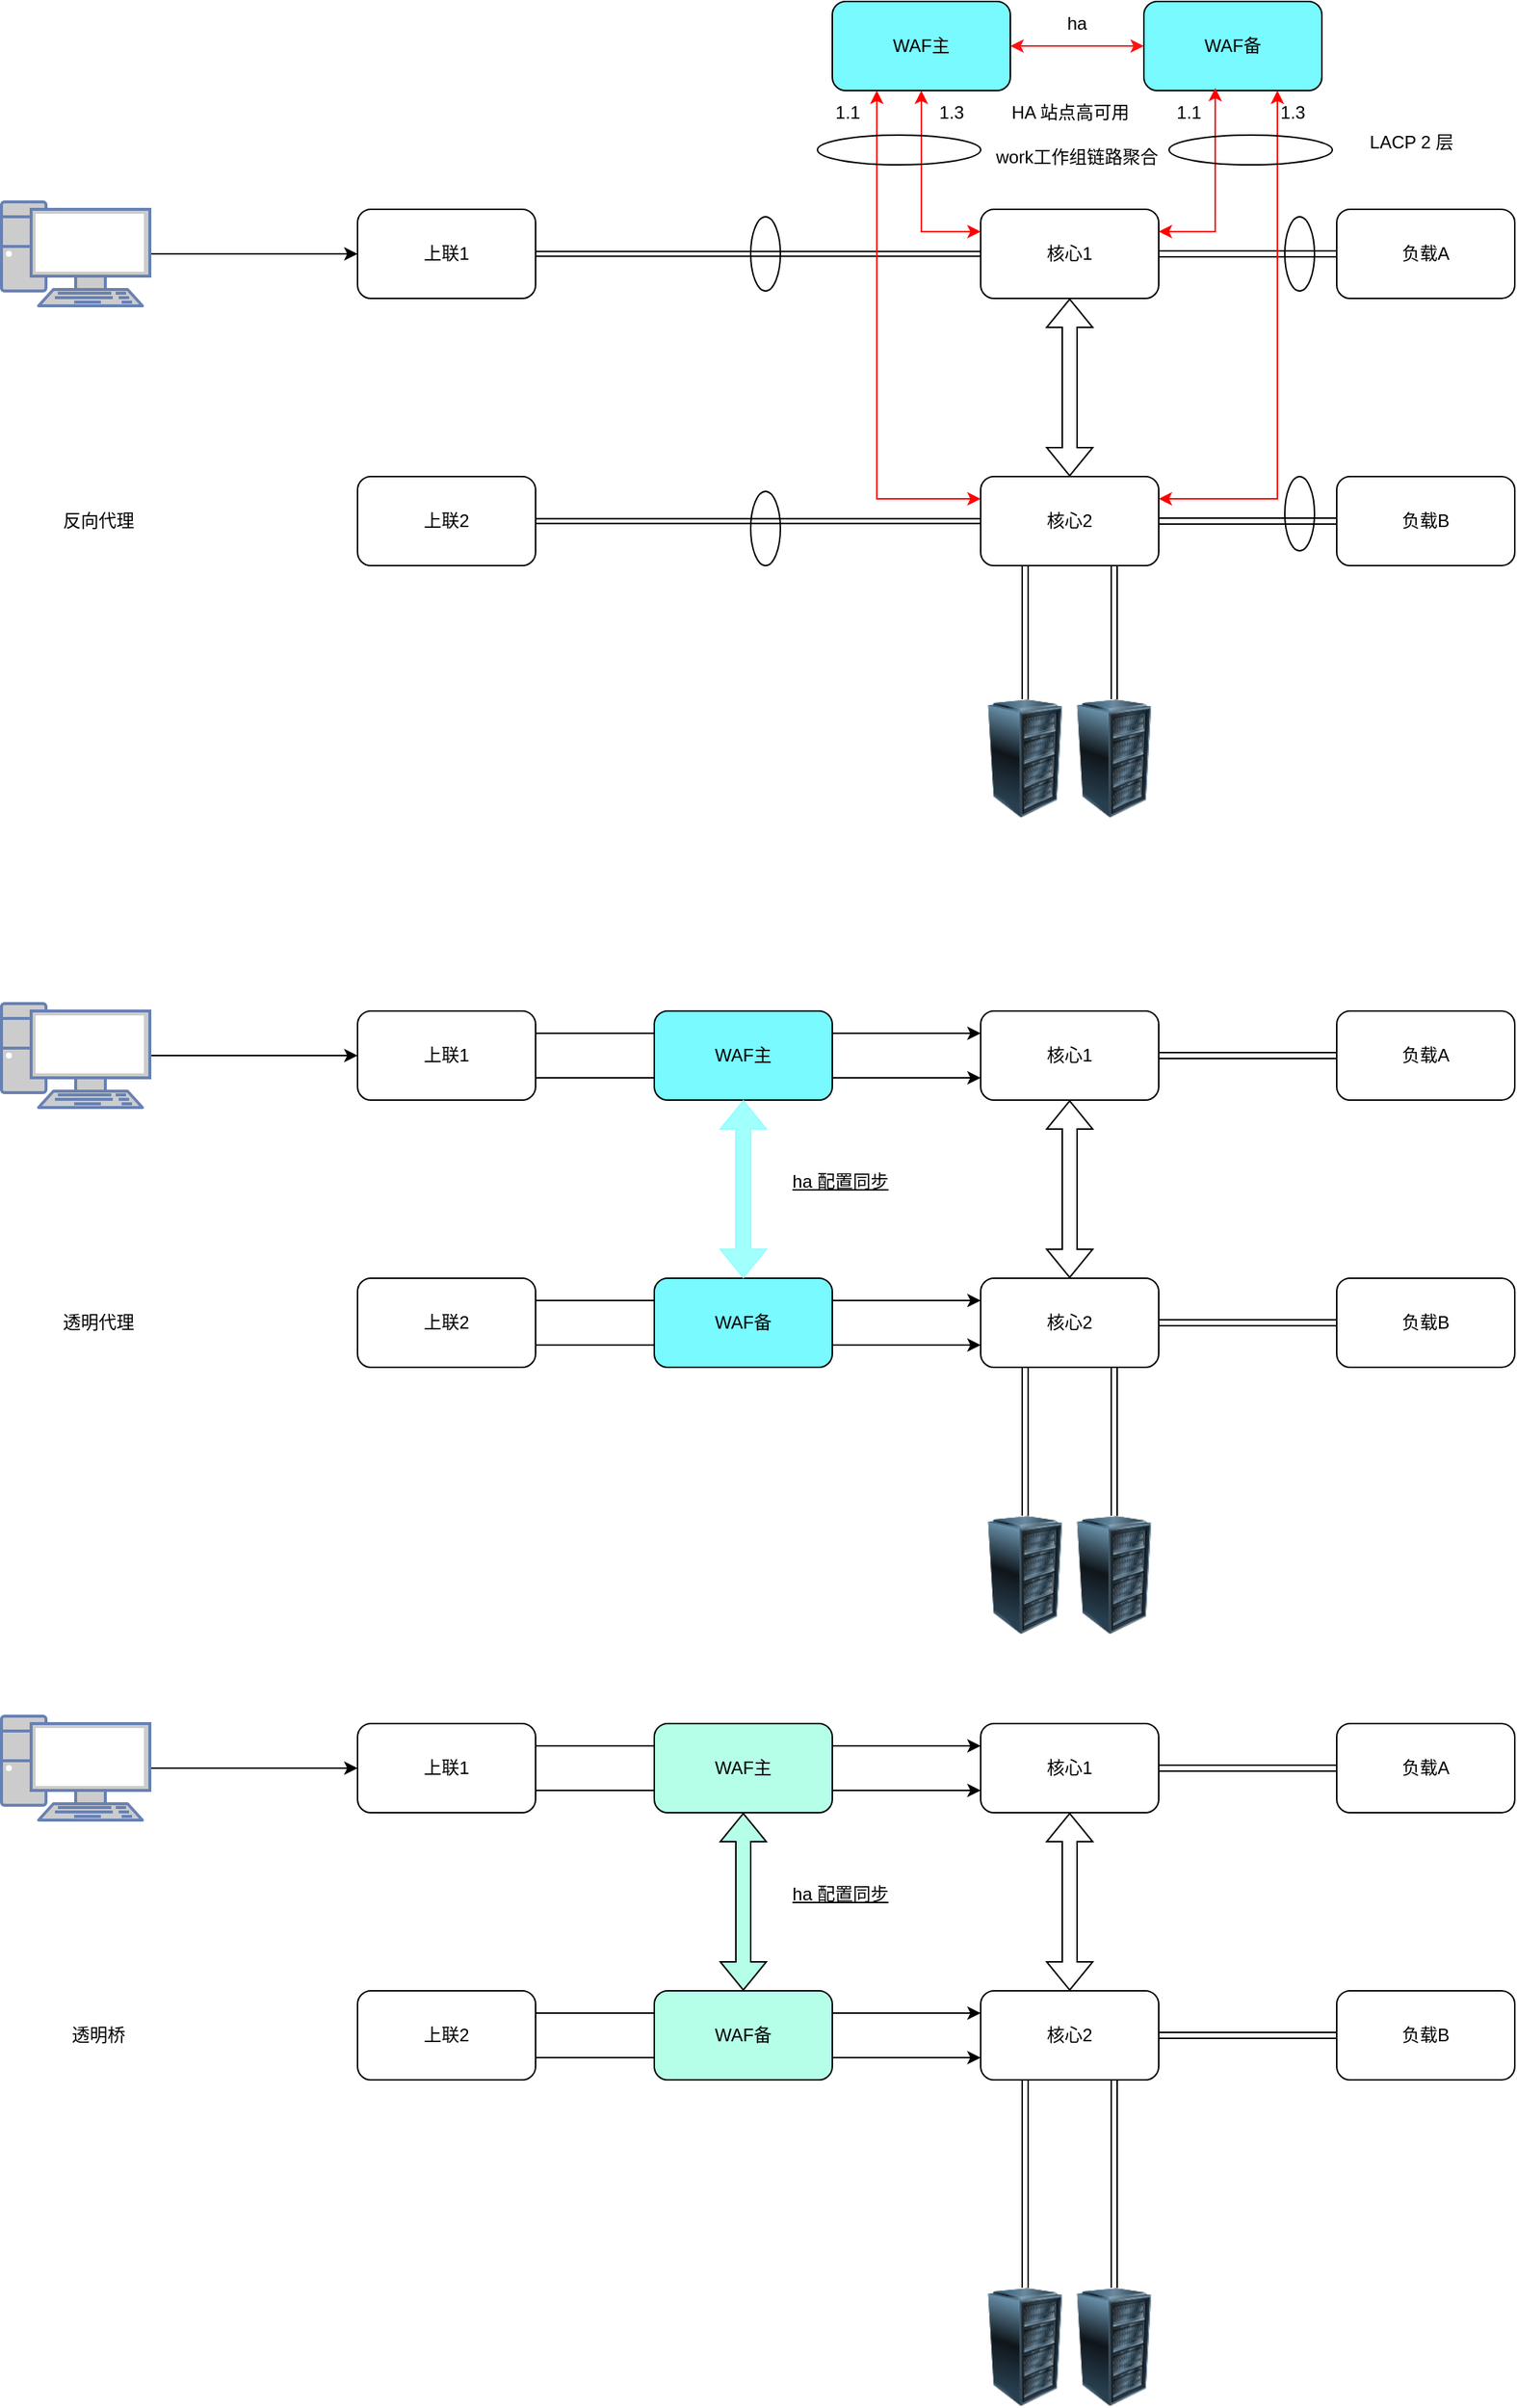 <mxfile version="24.9.1">
  <diagram name="第 1 页" id="_Z2FCsOnR3r-TF4Zi8PW">
    <mxGraphModel dx="2922" dy="1406" grid="1" gridSize="10" guides="1" tooltips="1" connect="1" arrows="1" fold="1" page="1" pageScale="1" pageWidth="827" pageHeight="1169" math="0" shadow="0">
      <root>
        <mxCell id="0" />
        <mxCell id="1" parent="0" />
        <mxCell id="7UqYAymLV8VOy74LcbG4-1" value="核心1" style="rounded=1;whiteSpace=wrap;html=1;" parent="1" vertex="1">
          <mxGeometry x="700" y="720" width="120" height="60" as="geometry" />
        </mxCell>
        <mxCell id="7UqYAymLV8VOy74LcbG4-2" value="核心2" style="rounded=1;whiteSpace=wrap;html=1;" parent="1" vertex="1">
          <mxGeometry x="700" y="900" width="120" height="60" as="geometry" />
        </mxCell>
        <mxCell id="7UqYAymLV8VOy74LcbG4-3" value="负载A" style="rounded=1;whiteSpace=wrap;html=1;" parent="1" vertex="1">
          <mxGeometry x="940" y="720" width="120" height="60" as="geometry" />
        </mxCell>
        <mxCell id="7UqYAymLV8VOy74LcbG4-4" value="负载B" style="rounded=1;whiteSpace=wrap;html=1;" parent="1" vertex="1">
          <mxGeometry x="940" y="900" width="120" height="60" as="geometry" />
        </mxCell>
        <mxCell id="7UqYAymLV8VOy74LcbG4-5" style="edgeStyle=orthogonalEdgeStyle;rounded=0;orthogonalLoop=1;jettySize=auto;html=1;exitX=1;exitY=0.5;exitDx=0;exitDy=0;exitPerimeter=0;entryX=0;entryY=0.5;entryDx=0;entryDy=0;" parent="1" source="7UqYAymLV8VOy74LcbG4-6" target="7UqYAymLV8VOy74LcbG4-9" edge="1">
          <mxGeometry relative="1" as="geometry">
            <mxPoint x="270" y="750" as="targetPoint" />
          </mxGeometry>
        </mxCell>
        <mxCell id="7UqYAymLV8VOy74LcbG4-6" value="" style="fontColor=#0066CC;verticalAlign=top;verticalLabelPosition=bottom;labelPosition=center;align=center;html=1;outlineConnect=0;fillColor=#CCCCCC;strokeColor=#6881B3;gradientColor=none;gradientDirection=north;strokeWidth=2;shape=mxgraph.networks.pc;" parent="1" vertex="1">
          <mxGeometry x="40" y="715" width="100" height="70" as="geometry" />
        </mxCell>
        <mxCell id="7UqYAymLV8VOy74LcbG4-7" style="edgeStyle=orthogonalEdgeStyle;rounded=0;orthogonalLoop=1;jettySize=auto;html=1;exitX=1;exitY=0.25;exitDx=0;exitDy=0;entryX=0;entryY=0.25;entryDx=0;entryDy=0;" parent="1" source="7UqYAymLV8VOy74LcbG4-9" target="7UqYAymLV8VOy74LcbG4-1" edge="1">
          <mxGeometry relative="1" as="geometry" />
        </mxCell>
        <mxCell id="7UqYAymLV8VOy74LcbG4-8" style="edgeStyle=orthogonalEdgeStyle;rounded=0;orthogonalLoop=1;jettySize=auto;html=1;exitX=1;exitY=0.75;exitDx=0;exitDy=0;entryX=0;entryY=0.75;entryDx=0;entryDy=0;" parent="1" source="7UqYAymLV8VOy74LcbG4-9" target="7UqYAymLV8VOy74LcbG4-1" edge="1">
          <mxGeometry relative="1" as="geometry" />
        </mxCell>
        <mxCell id="7UqYAymLV8VOy74LcbG4-9" value="上联1" style="rounded=1;whiteSpace=wrap;html=1;" parent="1" vertex="1">
          <mxGeometry x="280" y="720" width="120" height="60" as="geometry" />
        </mxCell>
        <mxCell id="7UqYAymLV8VOy74LcbG4-10" style="edgeStyle=orthogonalEdgeStyle;rounded=0;orthogonalLoop=1;jettySize=auto;html=1;exitX=1;exitY=0.25;exitDx=0;exitDy=0;entryX=0;entryY=0.25;entryDx=0;entryDy=0;" parent="1" source="7UqYAymLV8VOy74LcbG4-12" target="7UqYAymLV8VOy74LcbG4-2" edge="1">
          <mxGeometry relative="1" as="geometry" />
        </mxCell>
        <mxCell id="7UqYAymLV8VOy74LcbG4-11" style="edgeStyle=orthogonalEdgeStyle;rounded=0;orthogonalLoop=1;jettySize=auto;html=1;exitX=1;exitY=0.75;exitDx=0;exitDy=0;entryX=0;entryY=0.75;entryDx=0;entryDy=0;" parent="1" source="7UqYAymLV8VOy74LcbG4-12" target="7UqYAymLV8VOy74LcbG4-2" edge="1">
          <mxGeometry relative="1" as="geometry" />
        </mxCell>
        <mxCell id="7UqYAymLV8VOy74LcbG4-12" value="上联2" style="rounded=1;whiteSpace=wrap;html=1;" parent="1" vertex="1">
          <mxGeometry x="280" y="900" width="120" height="60" as="geometry" />
        </mxCell>
        <mxCell id="7UqYAymLV8VOy74LcbG4-13" value="" style="shape=flexArrow;endArrow=classic;startArrow=classic;html=1;rounded=0;entryX=0.5;entryY=1;entryDx=0;entryDy=0;exitX=0.5;exitY=0;exitDx=0;exitDy=0;" parent="1" source="7UqYAymLV8VOy74LcbG4-2" target="7UqYAymLV8VOy74LcbG4-1" edge="1">
          <mxGeometry width="100" height="100" relative="1" as="geometry">
            <mxPoint x="1020" y="760" as="sourcePoint" />
            <mxPoint x="1120" y="660" as="targetPoint" />
          </mxGeometry>
        </mxCell>
        <mxCell id="7UqYAymLV8VOy74LcbG4-14" value="WAF主" style="rounded=1;whiteSpace=wrap;html=1;strokeColor=default;fillColor=#78FAFF;" parent="1" vertex="1">
          <mxGeometry x="480" y="720" width="120" height="60" as="geometry" />
        </mxCell>
        <mxCell id="7UqYAymLV8VOy74LcbG4-15" value="WAF备" style="rounded=1;whiteSpace=wrap;html=1;strokeColor=default;fillColor=#78FAFF;" parent="1" vertex="1">
          <mxGeometry x="480" y="900" width="120" height="60" as="geometry" />
        </mxCell>
        <mxCell id="7UqYAymLV8VOy74LcbG4-16" value="透明代理" style="text;html=1;align=center;verticalAlign=middle;resizable=0;points=[];autosize=1;strokeColor=none;fillColor=none;" parent="1" vertex="1">
          <mxGeometry x="70" y="915" width="70" height="30" as="geometry" />
        </mxCell>
        <mxCell id="7UqYAymLV8VOy74LcbG4-17" value="核心1" style="rounded=1;whiteSpace=wrap;html=1;" parent="1" vertex="1">
          <mxGeometry x="700" y="1200" width="120" height="60" as="geometry" />
        </mxCell>
        <mxCell id="7UqYAymLV8VOy74LcbG4-18" value="核心2" style="rounded=1;whiteSpace=wrap;html=1;" parent="1" vertex="1">
          <mxGeometry x="700" y="1380" width="120" height="60" as="geometry" />
        </mxCell>
        <mxCell id="7UqYAymLV8VOy74LcbG4-19" value="负载A" style="rounded=1;whiteSpace=wrap;html=1;" parent="1" vertex="1">
          <mxGeometry x="940" y="1200" width="120" height="60" as="geometry" />
        </mxCell>
        <mxCell id="7UqYAymLV8VOy74LcbG4-20" value="负载B" style="rounded=1;whiteSpace=wrap;html=1;" parent="1" vertex="1">
          <mxGeometry x="940" y="1380" width="120" height="60" as="geometry" />
        </mxCell>
        <mxCell id="7UqYAymLV8VOy74LcbG4-21" style="edgeStyle=orthogonalEdgeStyle;rounded=0;orthogonalLoop=1;jettySize=auto;html=1;exitX=1;exitY=0.5;exitDx=0;exitDy=0;exitPerimeter=0;entryX=0;entryY=0.5;entryDx=0;entryDy=0;" parent="1" source="7UqYAymLV8VOy74LcbG4-22" target="7UqYAymLV8VOy74LcbG4-25" edge="1">
          <mxGeometry relative="1" as="geometry">
            <mxPoint x="270" y="1230" as="targetPoint" />
          </mxGeometry>
        </mxCell>
        <mxCell id="7UqYAymLV8VOy74LcbG4-22" value="" style="fontColor=#0066CC;verticalAlign=top;verticalLabelPosition=bottom;labelPosition=center;align=center;html=1;outlineConnect=0;fillColor=#CCCCCC;strokeColor=#6881B3;gradientColor=none;gradientDirection=north;strokeWidth=2;shape=mxgraph.networks.pc;" parent="1" vertex="1">
          <mxGeometry x="40" y="1195" width="100" height="70" as="geometry" />
        </mxCell>
        <mxCell id="7UqYAymLV8VOy74LcbG4-23" style="edgeStyle=orthogonalEdgeStyle;rounded=0;orthogonalLoop=1;jettySize=auto;html=1;exitX=1;exitY=0.25;exitDx=0;exitDy=0;entryX=0;entryY=0.25;entryDx=0;entryDy=0;" parent="1" source="7UqYAymLV8VOy74LcbG4-25" target="7UqYAymLV8VOy74LcbG4-17" edge="1">
          <mxGeometry relative="1" as="geometry" />
        </mxCell>
        <mxCell id="7UqYAymLV8VOy74LcbG4-24" style="edgeStyle=orthogonalEdgeStyle;rounded=0;orthogonalLoop=1;jettySize=auto;html=1;exitX=1;exitY=0.75;exitDx=0;exitDy=0;entryX=0;entryY=0.75;entryDx=0;entryDy=0;" parent="1" source="7UqYAymLV8VOy74LcbG4-25" target="7UqYAymLV8VOy74LcbG4-17" edge="1">
          <mxGeometry relative="1" as="geometry" />
        </mxCell>
        <mxCell id="7UqYAymLV8VOy74LcbG4-25" value="上联1" style="rounded=1;whiteSpace=wrap;html=1;" parent="1" vertex="1">
          <mxGeometry x="280" y="1200" width="120" height="60" as="geometry" />
        </mxCell>
        <mxCell id="7UqYAymLV8VOy74LcbG4-26" style="edgeStyle=orthogonalEdgeStyle;rounded=0;orthogonalLoop=1;jettySize=auto;html=1;exitX=1;exitY=0.25;exitDx=0;exitDy=0;entryX=0;entryY=0.25;entryDx=0;entryDy=0;" parent="1" source="7UqYAymLV8VOy74LcbG4-28" target="7UqYAymLV8VOy74LcbG4-18" edge="1">
          <mxGeometry relative="1" as="geometry" />
        </mxCell>
        <mxCell id="7UqYAymLV8VOy74LcbG4-27" style="edgeStyle=orthogonalEdgeStyle;rounded=0;orthogonalLoop=1;jettySize=auto;html=1;exitX=1;exitY=0.75;exitDx=0;exitDy=0;entryX=0;entryY=0.75;entryDx=0;entryDy=0;" parent="1" source="7UqYAymLV8VOy74LcbG4-28" target="7UqYAymLV8VOy74LcbG4-18" edge="1">
          <mxGeometry relative="1" as="geometry" />
        </mxCell>
        <mxCell id="7UqYAymLV8VOy74LcbG4-28" value="上联2" style="rounded=1;whiteSpace=wrap;html=1;" parent="1" vertex="1">
          <mxGeometry x="280" y="1380" width="120" height="60" as="geometry" />
        </mxCell>
        <mxCell id="7UqYAymLV8VOy74LcbG4-29" value="" style="shape=flexArrow;endArrow=classic;startArrow=classic;html=1;rounded=0;entryX=0.5;entryY=1;entryDx=0;entryDy=0;exitX=0.5;exitY=0;exitDx=0;exitDy=0;" parent="1" source="7UqYAymLV8VOy74LcbG4-18" target="7UqYAymLV8VOy74LcbG4-17" edge="1">
          <mxGeometry width="100" height="100" relative="1" as="geometry">
            <mxPoint x="1020" y="1240" as="sourcePoint" />
            <mxPoint x="1120" y="1140" as="targetPoint" />
          </mxGeometry>
        </mxCell>
        <mxCell id="7UqYAymLV8VOy74LcbG4-30" value="WAF主" style="rounded=1;whiteSpace=wrap;html=1;fillColor=#B5FFE9;" parent="1" vertex="1">
          <mxGeometry x="480" y="1200" width="120" height="60" as="geometry" />
        </mxCell>
        <mxCell id="7UqYAymLV8VOy74LcbG4-31" value="WAF备" style="rounded=1;whiteSpace=wrap;html=1;fillColor=#B5FFE9;" parent="1" vertex="1">
          <mxGeometry x="480" y="1380" width="120" height="60" as="geometry" />
        </mxCell>
        <mxCell id="7UqYAymLV8VOy74LcbG4-32" value="" style="shape=flexArrow;endArrow=classic;startArrow=classic;html=1;rounded=0;entryX=0.5;entryY=1;entryDx=0;entryDy=0;exitX=0.5;exitY=0;exitDx=0;exitDy=0;fillColor=#B5FFE9;" parent="1" source="7UqYAymLV8VOy74LcbG4-31" target="7UqYAymLV8VOy74LcbG4-30" edge="1">
          <mxGeometry width="100" height="100" relative="1" as="geometry">
            <mxPoint x="650" y="1420" as="sourcePoint" />
            <mxPoint x="750" y="1320" as="targetPoint" />
          </mxGeometry>
        </mxCell>
        <mxCell id="7UqYAymLV8VOy74LcbG4-33" value="透明桥" style="text;html=1;align=center;verticalAlign=middle;resizable=0;points=[];autosize=1;strokeColor=none;fillColor=none;" parent="1" vertex="1">
          <mxGeometry x="75" y="1395" width="60" height="30" as="geometry" />
        </mxCell>
        <mxCell id="7UqYAymLV8VOy74LcbG4-34" value="核心1" style="rounded=1;whiteSpace=wrap;html=1;" parent="1" vertex="1">
          <mxGeometry x="700" y="180" width="120" height="60" as="geometry" />
        </mxCell>
        <mxCell id="7UqYAymLV8VOy74LcbG4-35" value="核心2" style="rounded=1;whiteSpace=wrap;html=1;" parent="1" vertex="1">
          <mxGeometry x="700" y="360" width="120" height="60" as="geometry" />
        </mxCell>
        <mxCell id="7UqYAymLV8VOy74LcbG4-36" value="负载A" style="rounded=1;whiteSpace=wrap;html=1;" parent="1" vertex="1">
          <mxGeometry x="940" y="180" width="120" height="60" as="geometry" />
        </mxCell>
        <mxCell id="7UqYAymLV8VOy74LcbG4-37" value="负载B" style="rounded=1;whiteSpace=wrap;html=1;" parent="1" vertex="1">
          <mxGeometry x="940" y="360" width="120" height="60" as="geometry" />
        </mxCell>
        <mxCell id="7UqYAymLV8VOy74LcbG4-38" style="edgeStyle=orthogonalEdgeStyle;rounded=0;orthogonalLoop=1;jettySize=auto;html=1;exitX=1;exitY=0.5;exitDx=0;exitDy=0;exitPerimeter=0;entryX=0;entryY=0.5;entryDx=0;entryDy=0;" parent="1" source="7UqYAymLV8VOy74LcbG4-39" target="7UqYAymLV8VOy74LcbG4-40" edge="1">
          <mxGeometry relative="1" as="geometry">
            <mxPoint x="270" y="210" as="targetPoint" />
          </mxGeometry>
        </mxCell>
        <mxCell id="7UqYAymLV8VOy74LcbG4-39" value="" style="fontColor=#0066CC;verticalAlign=top;verticalLabelPosition=bottom;labelPosition=center;align=center;html=1;outlineConnect=0;fillColor=#CCCCCC;strokeColor=#6881B3;gradientColor=none;gradientDirection=north;strokeWidth=2;shape=mxgraph.networks.pc;" parent="1" vertex="1">
          <mxGeometry x="40" y="175" width="100" height="70" as="geometry" />
        </mxCell>
        <mxCell id="7UqYAymLV8VOy74LcbG4-40" value="上联1" style="rounded=1;whiteSpace=wrap;html=1;" parent="1" vertex="1">
          <mxGeometry x="280" y="180" width="120" height="60" as="geometry" />
        </mxCell>
        <mxCell id="7UqYAymLV8VOy74LcbG4-41" value="上联2" style="rounded=1;whiteSpace=wrap;html=1;" parent="1" vertex="1">
          <mxGeometry x="280" y="360" width="120" height="60" as="geometry" />
        </mxCell>
        <mxCell id="7UqYAymLV8VOy74LcbG4-42" value="" style="shape=flexArrow;endArrow=classic;startArrow=classic;html=1;rounded=0;entryX=0.5;entryY=1;entryDx=0;entryDy=0;exitX=0.5;exitY=0;exitDx=0;exitDy=0;" parent="1" source="7UqYAymLV8VOy74LcbG4-35" target="7UqYAymLV8VOy74LcbG4-34" edge="1">
          <mxGeometry width="100" height="100" relative="1" as="geometry">
            <mxPoint x="1020" y="220" as="sourcePoint" />
            <mxPoint x="1120" y="120" as="targetPoint" />
          </mxGeometry>
        </mxCell>
        <mxCell id="7UqYAymLV8VOy74LcbG4-43" value="WAF主" style="rounded=1;whiteSpace=wrap;html=1;strokeColor=default;fillColor=#78FAFF;" parent="1" vertex="1">
          <mxGeometry x="600" y="40" width="120" height="60" as="geometry" />
        </mxCell>
        <mxCell id="7UqYAymLV8VOy74LcbG4-44" value="WAF备" style="rounded=1;whiteSpace=wrap;html=1;strokeColor=default;fillColor=#78FAFF;" parent="1" vertex="1">
          <mxGeometry x="810" y="40" width="120" height="60" as="geometry" />
        </mxCell>
        <mxCell id="7UqYAymLV8VOy74LcbG4-45" value="反向代理" style="text;html=1;align=center;verticalAlign=middle;resizable=0;points=[];autosize=1;strokeColor=none;fillColor=none;" parent="1" vertex="1">
          <mxGeometry x="70" y="375" width="70" height="30" as="geometry" />
        </mxCell>
        <mxCell id="7UqYAymLV8VOy74LcbG4-46" value="" style="image;html=1;image=img/lib/clip_art/computers/Server_Rack_128x128.png" parent="1" vertex="1">
          <mxGeometry x="690" y="510" width="80" height="80" as="geometry" />
        </mxCell>
        <mxCell id="7UqYAymLV8VOy74LcbG4-47" value="" style="image;html=1;image=img/lib/clip_art/computers/Server_Rack_128x128.png" parent="1" vertex="1">
          <mxGeometry x="750" y="510" width="80" height="80" as="geometry" />
        </mxCell>
        <mxCell id="7UqYAymLV8VOy74LcbG4-48" value="" style="shape=link;html=1;rounded=0;entryX=0.5;entryY=0;entryDx=0;entryDy=0;exitX=0.25;exitY=1;exitDx=0;exitDy=0;" parent="1" source="7UqYAymLV8VOy74LcbG4-35" target="7UqYAymLV8VOy74LcbG4-46" edge="1">
          <mxGeometry width="100" relative="1" as="geometry">
            <mxPoint x="590" y="620" as="sourcePoint" />
            <mxPoint x="690" y="620" as="targetPoint" />
          </mxGeometry>
        </mxCell>
        <mxCell id="7UqYAymLV8VOy74LcbG4-49" value="" style="shape=link;html=1;rounded=0;entryX=0.5;entryY=0;entryDx=0;entryDy=0;exitX=0.75;exitY=1;exitDx=0;exitDy=0;" parent="1" source="7UqYAymLV8VOy74LcbG4-35" target="7UqYAymLV8VOy74LcbG4-47" edge="1">
          <mxGeometry width="100" relative="1" as="geometry">
            <mxPoint x="740" y="430" as="sourcePoint" />
            <mxPoint x="740" y="520" as="targetPoint" />
          </mxGeometry>
        </mxCell>
        <mxCell id="7UqYAymLV8VOy74LcbG4-50" value="" style="endArrow=classic;startArrow=classic;html=1;rounded=0;entryX=0;entryY=0.5;entryDx=0;entryDy=0;exitX=1;exitY=0.5;exitDx=0;exitDy=0;strokeColor=#FF1212;" parent="1" source="7UqYAymLV8VOy74LcbG4-43" target="7UqYAymLV8VOy74LcbG4-44" edge="1">
          <mxGeometry width="50" height="50" relative="1" as="geometry">
            <mxPoint x="480" y="550" as="sourcePoint" />
            <mxPoint x="530" y="500" as="targetPoint" />
          </mxGeometry>
        </mxCell>
        <mxCell id="7UqYAymLV8VOy74LcbG4-51" value="" style="image;html=1;image=img/lib/clip_art/computers/Server_Rack_128x128.png" parent="1" vertex="1">
          <mxGeometry x="690" y="1060" width="80" height="80" as="geometry" />
        </mxCell>
        <mxCell id="7UqYAymLV8VOy74LcbG4-52" value="" style="image;html=1;image=img/lib/clip_art/computers/Server_Rack_128x128.png" parent="1" vertex="1">
          <mxGeometry x="750" y="1060" width="80" height="80" as="geometry" />
        </mxCell>
        <mxCell id="7UqYAymLV8VOy74LcbG4-53" value="" style="shape=link;html=1;rounded=0;entryX=0.5;entryY=0;entryDx=0;entryDy=0;exitX=0.25;exitY=1;exitDx=0;exitDy=0;" parent="1" source="7UqYAymLV8VOy74LcbG4-2" target="7UqYAymLV8VOy74LcbG4-51" edge="1">
          <mxGeometry width="100" relative="1" as="geometry">
            <mxPoint x="740" y="960" as="sourcePoint" />
            <mxPoint x="740" y="1050" as="targetPoint" />
          </mxGeometry>
        </mxCell>
        <mxCell id="7UqYAymLV8VOy74LcbG4-54" value="" style="shape=link;html=1;rounded=0;entryX=0.5;entryY=0;entryDx=0;entryDy=0;exitX=0.75;exitY=1;exitDx=0;exitDy=0;" parent="1" source="7UqYAymLV8VOy74LcbG4-2" target="7UqYAymLV8VOy74LcbG4-52" edge="1">
          <mxGeometry width="100" relative="1" as="geometry">
            <mxPoint x="740" y="970" as="sourcePoint" />
            <mxPoint x="750" y="1070" as="targetPoint" />
          </mxGeometry>
        </mxCell>
        <mxCell id="7UqYAymLV8VOy74LcbG4-55" value="" style="image;html=1;image=img/lib/clip_art/computers/Server_Rack_128x128.png" parent="1" vertex="1">
          <mxGeometry x="750" y="1580" width="80" height="80" as="geometry" />
        </mxCell>
        <mxCell id="7UqYAymLV8VOy74LcbG4-56" value="" style="image;html=1;image=img/lib/clip_art/computers/Server_Rack_128x128.png" parent="1" vertex="1">
          <mxGeometry x="690" y="1580" width="80" height="80" as="geometry" />
        </mxCell>
        <mxCell id="7UqYAymLV8VOy74LcbG4-57" value="" style="shape=link;html=1;rounded=0;entryX=0.5;entryY=0;entryDx=0;entryDy=0;exitX=0.25;exitY=1;exitDx=0;exitDy=0;" parent="1" source="7UqYAymLV8VOy74LcbG4-18" target="7UqYAymLV8VOy74LcbG4-56" edge="1">
          <mxGeometry width="100" relative="1" as="geometry">
            <mxPoint x="720" y="1460" as="sourcePoint" />
            <mxPoint x="740" y="1550" as="targetPoint" />
          </mxGeometry>
        </mxCell>
        <mxCell id="7UqYAymLV8VOy74LcbG4-58" value="" style="shape=link;html=1;rounded=0;entryX=0.5;entryY=0;entryDx=0;entryDy=0;exitX=0.75;exitY=1;exitDx=0;exitDy=0;" parent="1" source="7UqYAymLV8VOy74LcbG4-18" target="7UqYAymLV8VOy74LcbG4-55" edge="1">
          <mxGeometry width="100" relative="1" as="geometry">
            <mxPoint x="740" y="1450" as="sourcePoint" />
            <mxPoint x="700" y="1590" as="targetPoint" />
          </mxGeometry>
        </mxCell>
        <mxCell id="7UqYAymLV8VOy74LcbG4-59" value="" style="shape=link;html=1;rounded=0;entryX=0;entryY=0.5;entryDx=0;entryDy=0;exitX=1;exitY=0.5;exitDx=0;exitDy=0;" parent="1" source="7UqYAymLV8VOy74LcbG4-18" target="7UqYAymLV8VOy74LcbG4-20" edge="1">
          <mxGeometry width="100" relative="1" as="geometry">
            <mxPoint x="800" y="1450" as="sourcePoint" />
            <mxPoint x="800" y="1590" as="targetPoint" />
          </mxGeometry>
        </mxCell>
        <mxCell id="7UqYAymLV8VOy74LcbG4-60" value="" style="shape=link;html=1;rounded=0;entryX=0;entryY=0.5;entryDx=0;entryDy=0;exitX=1;exitY=0.5;exitDx=0;exitDy=0;" parent="1" source="7UqYAymLV8VOy74LcbG4-17" target="7UqYAymLV8VOy74LcbG4-19" edge="1">
          <mxGeometry width="100" relative="1" as="geometry">
            <mxPoint x="830" y="1420" as="sourcePoint" />
            <mxPoint x="950" y="1420" as="targetPoint" />
          </mxGeometry>
        </mxCell>
        <mxCell id="7UqYAymLV8VOy74LcbG4-61" value="" style="shape=link;html=1;rounded=0;entryX=0;entryY=0.5;entryDx=0;entryDy=0;exitX=1;exitY=0.5;exitDx=0;exitDy=0;" parent="1" source="7UqYAymLV8VOy74LcbG4-2" target="7UqYAymLV8VOy74LcbG4-4" edge="1">
          <mxGeometry width="100" relative="1" as="geometry">
            <mxPoint x="870" y="1020" as="sourcePoint" />
            <mxPoint x="960" y="1030" as="targetPoint" />
          </mxGeometry>
        </mxCell>
        <mxCell id="7UqYAymLV8VOy74LcbG4-62" value="" style="shape=link;html=1;rounded=0;entryX=0;entryY=0.5;entryDx=0;entryDy=0;exitX=1;exitY=0.5;exitDx=0;exitDy=0;" parent="1" source="7UqYAymLV8VOy74LcbG4-1" target="7UqYAymLV8VOy74LcbG4-3" edge="1">
          <mxGeometry width="100" relative="1" as="geometry">
            <mxPoint x="830" y="940" as="sourcePoint" />
            <mxPoint x="950" y="940" as="targetPoint" />
          </mxGeometry>
        </mxCell>
        <mxCell id="7UqYAymLV8VOy74LcbG4-63" value="" style="shape=link;html=1;rounded=0;entryX=0;entryY=0.5;entryDx=0;entryDy=0;exitX=1;exitY=0.5;exitDx=0;exitDy=0;" parent="1" source="7UqYAymLV8VOy74LcbG4-35" target="7UqYAymLV8VOy74LcbG4-37" edge="1">
          <mxGeometry width="100" relative="1" as="geometry">
            <mxPoint x="850" y="530" as="sourcePoint" />
            <mxPoint x="970" y="530" as="targetPoint" />
          </mxGeometry>
        </mxCell>
        <mxCell id="7UqYAymLV8VOy74LcbG4-64" value="" style="shape=link;html=1;rounded=0;entryX=0;entryY=0.5;entryDx=0;entryDy=0;exitX=1;exitY=0.5;exitDx=0;exitDy=0;" parent="1" source="7UqYAymLV8VOy74LcbG4-34" target="7UqYAymLV8VOy74LcbG4-36" edge="1">
          <mxGeometry width="100" relative="1" as="geometry">
            <mxPoint x="827" y="280" as="sourcePoint" />
            <mxPoint x="947" y="280" as="targetPoint" />
          </mxGeometry>
        </mxCell>
        <mxCell id="7UqYAymLV8VOy74LcbG4-65" value="" style="shape=link;html=1;rounded=0;entryX=0;entryY=0.5;entryDx=0;entryDy=0;exitX=1;exitY=0.5;exitDx=0;exitDy=0;width=3.333;" parent="1" source="7UqYAymLV8VOy74LcbG4-41" target="7UqYAymLV8VOy74LcbG4-35" edge="1">
          <mxGeometry width="100" relative="1" as="geometry">
            <mxPoint x="420" y="400" as="sourcePoint" />
            <mxPoint x="540" y="400" as="targetPoint" />
          </mxGeometry>
        </mxCell>
        <mxCell id="7UqYAymLV8VOy74LcbG4-66" value="" style="shape=link;html=1;rounded=0;entryX=0;entryY=0.5;entryDx=0;entryDy=0;exitX=1;exitY=0.5;exitDx=0;exitDy=0;width=3.333;" parent="1" source="7UqYAymLV8VOy74LcbG4-40" target="7UqYAymLV8VOy74LcbG4-34" edge="1">
          <mxGeometry width="100" relative="1" as="geometry">
            <mxPoint x="410" y="400" as="sourcePoint" />
            <mxPoint x="710" y="400" as="targetPoint" />
          </mxGeometry>
        </mxCell>
        <mxCell id="7UqYAymLV8VOy74LcbG4-67" value="" style="shape=flexArrow;endArrow=classic;startArrow=classic;html=1;rounded=0;entryX=0.5;entryY=1;entryDx=0;entryDy=0;exitX=0.5;exitY=0;exitDx=0;exitDy=0;strokeColor=#96FCFF;fillColor=#A1FFFC;" parent="1" source="7UqYAymLV8VOy74LcbG4-15" target="7UqYAymLV8VOy74LcbG4-14" edge="1">
          <mxGeometry width="100" height="100" relative="1" as="geometry">
            <mxPoint x="420" y="1020" as="sourcePoint" />
            <mxPoint x="520" y="920" as="targetPoint" />
          </mxGeometry>
        </mxCell>
        <mxCell id="7UqYAymLV8VOy74LcbG4-68" value="work工作组链路聚合" style="text;html=1;align=center;verticalAlign=middle;whiteSpace=wrap;rounded=0;" parent="1" vertex="1">
          <mxGeometry x="695" y="130" width="140" height="30" as="geometry" />
        </mxCell>
        <mxCell id="7UqYAymLV8VOy74LcbG4-69" value="ha" style="text;html=1;align=center;verticalAlign=middle;whiteSpace=wrap;rounded=0;" parent="1" vertex="1">
          <mxGeometry x="740" y="40" width="50" height="30" as="geometry" />
        </mxCell>
        <mxCell id="7UqYAymLV8VOy74LcbG4-70" value="" style="endArrow=classic;startArrow=classic;html=1;rounded=0;entryX=0.25;entryY=1;entryDx=0;entryDy=0;exitX=0;exitY=0.25;exitDx=0;exitDy=0;edgeStyle=orthogonalEdgeStyle;strokeColor=#FF0000;" parent="1" source="7UqYAymLV8VOy74LcbG4-35" target="7UqYAymLV8VOy74LcbG4-43" edge="1">
          <mxGeometry width="50" height="50" relative="1" as="geometry">
            <mxPoint x="540" y="150" as="sourcePoint" />
            <mxPoint x="590" y="100" as="targetPoint" />
          </mxGeometry>
        </mxCell>
        <mxCell id="7UqYAymLV8VOy74LcbG4-71" value="" style="endArrow=classic;startArrow=classic;html=1;rounded=0;entryX=0.75;entryY=1;entryDx=0;entryDy=0;exitX=1;exitY=0.25;exitDx=0;exitDy=0;edgeStyle=orthogonalEdgeStyle;strokeColor=#FF0000;" parent="1" source="7UqYAymLV8VOy74LcbG4-35" target="7UqYAymLV8VOy74LcbG4-44" edge="1">
          <mxGeometry width="50" height="50" relative="1" as="geometry">
            <mxPoint x="710" y="385" as="sourcePoint" />
            <mxPoint x="640" y="110" as="targetPoint" />
          </mxGeometry>
        </mxCell>
        <mxCell id="7UqYAymLV8VOy74LcbG4-72" value="" style="endArrow=classic;startArrow=classic;html=1;rounded=0;entryX=0.401;entryY=0.97;entryDx=0;entryDy=0;exitX=1;exitY=0.25;exitDx=0;exitDy=0;edgeStyle=orthogonalEdgeStyle;strokeColor=#FF0000;entryPerimeter=0;" parent="1" source="7UqYAymLV8VOy74LcbG4-34" target="7UqYAymLV8VOy74LcbG4-44" edge="1">
          <mxGeometry width="50" height="50" relative="1" as="geometry">
            <mxPoint x="830" y="385" as="sourcePoint" />
            <mxPoint x="910" y="110" as="targetPoint" />
          </mxGeometry>
        </mxCell>
        <mxCell id="7UqYAymLV8VOy74LcbG4-73" value="" style="endArrow=classic;startArrow=classic;html=1;rounded=0;entryX=0.5;entryY=1;entryDx=0;entryDy=0;exitX=0;exitY=0.25;exitDx=0;exitDy=0;edgeStyle=orthogonalEdgeStyle;strokeColor=#FF0000;" parent="1" source="7UqYAymLV8VOy74LcbG4-34" target="7UqYAymLV8VOy74LcbG4-43" edge="1">
          <mxGeometry width="50" height="50" relative="1" as="geometry">
            <mxPoint x="830" y="205" as="sourcePoint" />
            <mxPoint x="850" y="110" as="targetPoint" />
          </mxGeometry>
        </mxCell>
        <mxCell id="7UqYAymLV8VOy74LcbG4-74" value="1.1" style="text;html=1;align=center;verticalAlign=middle;resizable=0;points=[];autosize=1;strokeColor=none;fillColor=none;" parent="1" vertex="1">
          <mxGeometry x="590" y="100" width="40" height="30" as="geometry" />
        </mxCell>
        <mxCell id="7UqYAymLV8VOy74LcbG4-75" value="1.3" style="text;html=1;align=center;verticalAlign=middle;resizable=0;points=[];autosize=1;strokeColor=none;fillColor=none;" parent="1" vertex="1">
          <mxGeometry x="660" y="100" width="40" height="30" as="geometry" />
        </mxCell>
        <mxCell id="7UqYAymLV8VOy74LcbG4-76" value="1.1" style="text;html=1;align=center;verticalAlign=middle;resizable=0;points=[];autosize=1;strokeColor=none;fillColor=none;" parent="1" vertex="1">
          <mxGeometry x="820" y="100" width="40" height="30" as="geometry" />
        </mxCell>
        <mxCell id="7UqYAymLV8VOy74LcbG4-77" value="1.3" style="text;html=1;align=center;verticalAlign=middle;resizable=0;points=[];autosize=1;strokeColor=none;fillColor=none;" parent="1" vertex="1">
          <mxGeometry x="890" y="100" width="40" height="30" as="geometry" />
        </mxCell>
        <mxCell id="7UqYAymLV8VOy74LcbG4-78" value="&lt;u&gt;ha 配置同步&lt;/u&gt;" style="text;html=1;align=center;verticalAlign=middle;resizable=0;points=[];autosize=1;strokeColor=none;fillColor=none;" parent="1" vertex="1">
          <mxGeometry x="560" y="820" width="90" height="30" as="geometry" />
        </mxCell>
        <mxCell id="NFsT6qwoTG61FISI_Y1c-1" value="HA 站点高可用" style="text;html=1;align=center;verticalAlign=middle;resizable=0;points=[];autosize=1;strokeColor=none;fillColor=none;" vertex="1" parent="1">
          <mxGeometry x="710" y="100" width="100" height="30" as="geometry" />
        </mxCell>
        <mxCell id="NFsT6qwoTG61FISI_Y1c-8" value="&lt;u&gt;ha 配置同步&lt;/u&gt;" style="text;html=1;align=center;verticalAlign=middle;resizable=0;points=[];autosize=1;strokeColor=none;fillColor=none;" vertex="1" parent="1">
          <mxGeometry x="560" y="1300" width="90" height="30" as="geometry" />
        </mxCell>
        <mxCell id="NFsT6qwoTG61FISI_Y1c-10" value="" style="ellipse;whiteSpace=wrap;html=1;fillColor=none;" vertex="1" parent="1">
          <mxGeometry x="590" y="130" width="110" height="20" as="geometry" />
        </mxCell>
        <mxCell id="NFsT6qwoTG61FISI_Y1c-11" value="" style="ellipse;whiteSpace=wrap;html=1;fillColor=none;" vertex="1" parent="1">
          <mxGeometry x="827" y="130" width="110" height="20" as="geometry" />
        </mxCell>
        <mxCell id="NFsT6qwoTG61FISI_Y1c-13" value="LACP 2 层" style="text;html=1;align=center;verticalAlign=middle;resizable=0;points=[];autosize=1;strokeColor=none;fillColor=none;" vertex="1" parent="1">
          <mxGeometry x="950" y="120" width="80" height="30" as="geometry" />
        </mxCell>
        <mxCell id="NFsT6qwoTG61FISI_Y1c-32" value="" style="ellipse;whiteSpace=wrap;html=1;fillColor=none;rotation=-90;" vertex="1" parent="1">
          <mxGeometry x="530" y="200" width="50" height="20" as="geometry" />
        </mxCell>
        <mxCell id="NFsT6qwoTG61FISI_Y1c-36" value="" style="ellipse;whiteSpace=wrap;html=1;fillColor=none;rotation=-90;" vertex="1" parent="1">
          <mxGeometry x="530" y="385" width="50" height="20" as="geometry" />
        </mxCell>
        <mxCell id="NFsT6qwoTG61FISI_Y1c-40" value="" style="ellipse;whiteSpace=wrap;html=1;fillColor=none;rotation=-90;" vertex="1" parent="1">
          <mxGeometry x="890" y="375" width="50" height="20" as="geometry" />
        </mxCell>
        <mxCell id="NFsT6qwoTG61FISI_Y1c-41" value="" style="ellipse;whiteSpace=wrap;html=1;fillColor=none;rotation=-90;" vertex="1" parent="1">
          <mxGeometry x="890" y="200" width="50" height="20" as="geometry" />
        </mxCell>
      </root>
    </mxGraphModel>
  </diagram>
</mxfile>
